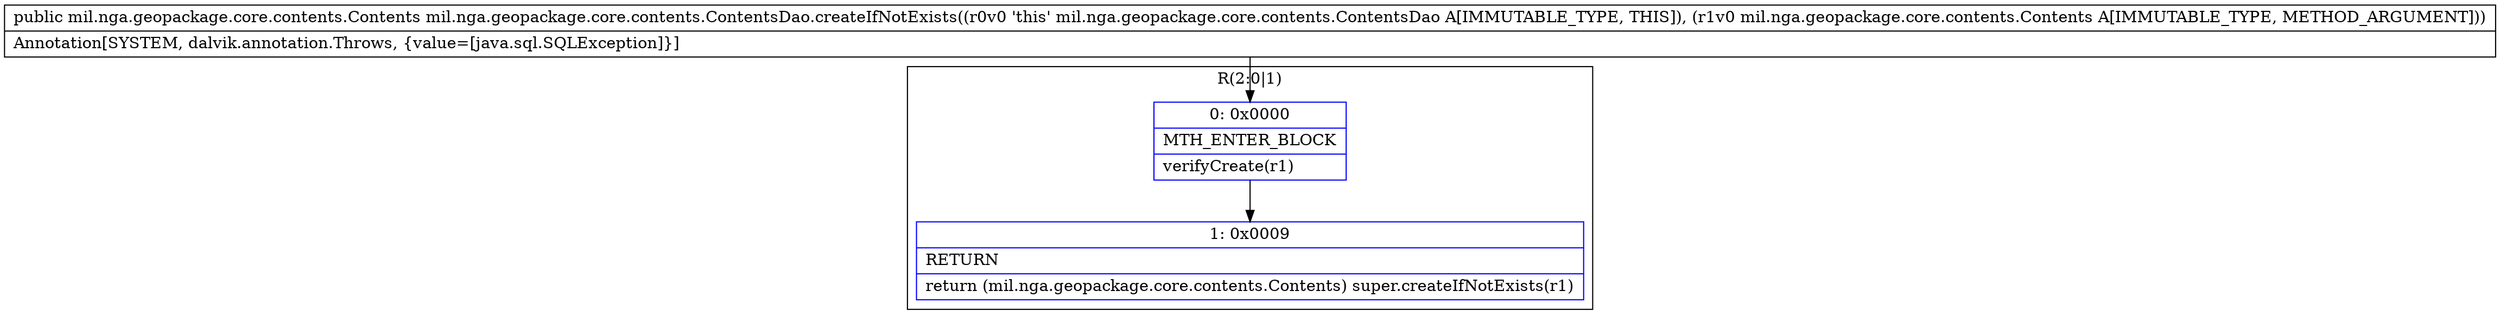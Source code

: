 digraph "CFG formil.nga.geopackage.core.contents.ContentsDao.createIfNotExists(Lmil\/nga\/geopackage\/core\/contents\/Contents;)Lmil\/nga\/geopackage\/core\/contents\/Contents;" {
subgraph cluster_Region_2016127816 {
label = "R(2:0|1)";
node [shape=record,color=blue];
Node_0 [shape=record,label="{0\:\ 0x0000|MTH_ENTER_BLOCK\l|verifyCreate(r1)\l}"];
Node_1 [shape=record,label="{1\:\ 0x0009|RETURN\l|return (mil.nga.geopackage.core.contents.Contents) super.createIfNotExists(r1)\l}"];
}
MethodNode[shape=record,label="{public mil.nga.geopackage.core.contents.Contents mil.nga.geopackage.core.contents.ContentsDao.createIfNotExists((r0v0 'this' mil.nga.geopackage.core.contents.ContentsDao A[IMMUTABLE_TYPE, THIS]), (r1v0 mil.nga.geopackage.core.contents.Contents A[IMMUTABLE_TYPE, METHOD_ARGUMENT]))  | Annotation[SYSTEM, dalvik.annotation.Throws, \{value=[java.sql.SQLException]\}]\l}"];
MethodNode -> Node_0;
Node_0 -> Node_1;
}

